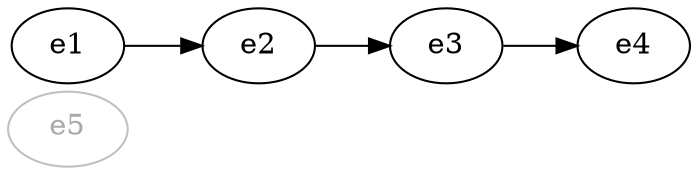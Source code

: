 digraph structs {
    nodesep=.05;
    rankdir=LR;
    
    e1 -> e2 -> e3 -> e4
    e5 [label=< <font color="#aaaaaa">e5</font> > color=grey]
    e1 -> e5 [style=invis constraint=false]

}
